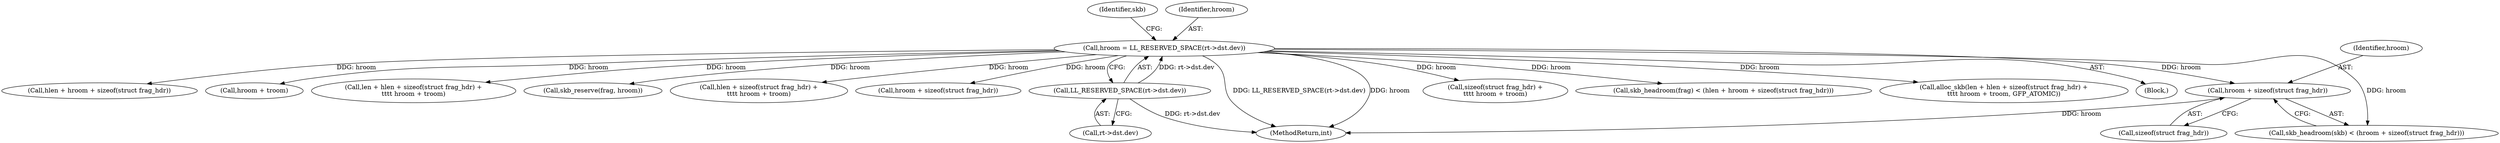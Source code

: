 digraph "0_linux_2423496af35d94a87156b063ea5cedffc10a70a1_0@API" {
"1000331" [label="(Call,hroom + sizeof(struct frag_hdr))"];
"1000294" [label="(Call,hroom = LL_RESERVED_SPACE(rt->dst.dev))"];
"1000296" [label="(Call,LL_RESERVED_SPACE(rt->dst.dev))"];
"1000333" [label="(Call,sizeof(struct frag_hdr))"];
"1000735" [label="(Call,alloc_skb(len + hlen + sizeof(struct frag_hdr) +\n\t\t\t\t hroom + troom, GFP_ATOMIC))"];
"1000124" [label="(Block,)"];
"1000357" [label="(Call,hlen + hroom + sizeof(struct frag_hdr))"];
"1000743" [label="(Call,hroom + troom)"];
"1000332" [label="(Identifier,hroom)"];
"1000331" [label="(Call,hroom + sizeof(struct frag_hdr))"];
"1000736" [label="(Call,len + hlen + sizeof(struct frag_hdr) +\n\t\t\t\t hroom + troom)"];
"1000765" [label="(Call,skb_reserve(frag, hroom))"];
"1000738" [label="(Call,hlen + sizeof(struct frag_hdr) +\n\t\t\t\t hroom + troom)"];
"1000297" [label="(Call,rt->dst.dev)"];
"1000304" [label="(Identifier,skb)"];
"1000359" [label="(Call,hroom + sizeof(struct frag_hdr))"];
"1000296" [label="(Call,LL_RESERVED_SPACE(rt->dst.dev))"];
"1000952" [label="(MethodReturn,int)"];
"1000295" [label="(Identifier,hroom)"];
"1000294" [label="(Call,hroom = LL_RESERVED_SPACE(rt->dst.dev))"];
"1000328" [label="(Call,skb_headroom(skb) < (hroom + sizeof(struct frag_hdr)))"];
"1000740" [label="(Call,sizeof(struct frag_hdr) +\n\t\t\t\t hroom + troom)"];
"1000354" [label="(Call,skb_headroom(frag) < (hlen + hroom + sizeof(struct frag_hdr)))"];
"1000331" -> "1000328"  [label="AST: "];
"1000331" -> "1000333"  [label="CFG: "];
"1000332" -> "1000331"  [label="AST: "];
"1000333" -> "1000331"  [label="AST: "];
"1000328" -> "1000331"  [label="CFG: "];
"1000331" -> "1000952"  [label="DDG: hroom"];
"1000294" -> "1000331"  [label="DDG: hroom"];
"1000294" -> "1000124"  [label="AST: "];
"1000294" -> "1000296"  [label="CFG: "];
"1000295" -> "1000294"  [label="AST: "];
"1000296" -> "1000294"  [label="AST: "];
"1000304" -> "1000294"  [label="CFG: "];
"1000294" -> "1000952"  [label="DDG: LL_RESERVED_SPACE(rt->dst.dev)"];
"1000294" -> "1000952"  [label="DDG: hroom"];
"1000296" -> "1000294"  [label="DDG: rt->dst.dev"];
"1000294" -> "1000328"  [label="DDG: hroom"];
"1000294" -> "1000354"  [label="DDG: hroom"];
"1000294" -> "1000357"  [label="DDG: hroom"];
"1000294" -> "1000359"  [label="DDG: hroom"];
"1000294" -> "1000735"  [label="DDG: hroom"];
"1000294" -> "1000736"  [label="DDG: hroom"];
"1000294" -> "1000738"  [label="DDG: hroom"];
"1000294" -> "1000740"  [label="DDG: hroom"];
"1000294" -> "1000743"  [label="DDG: hroom"];
"1000294" -> "1000765"  [label="DDG: hroom"];
"1000296" -> "1000297"  [label="CFG: "];
"1000297" -> "1000296"  [label="AST: "];
"1000296" -> "1000952"  [label="DDG: rt->dst.dev"];
}
